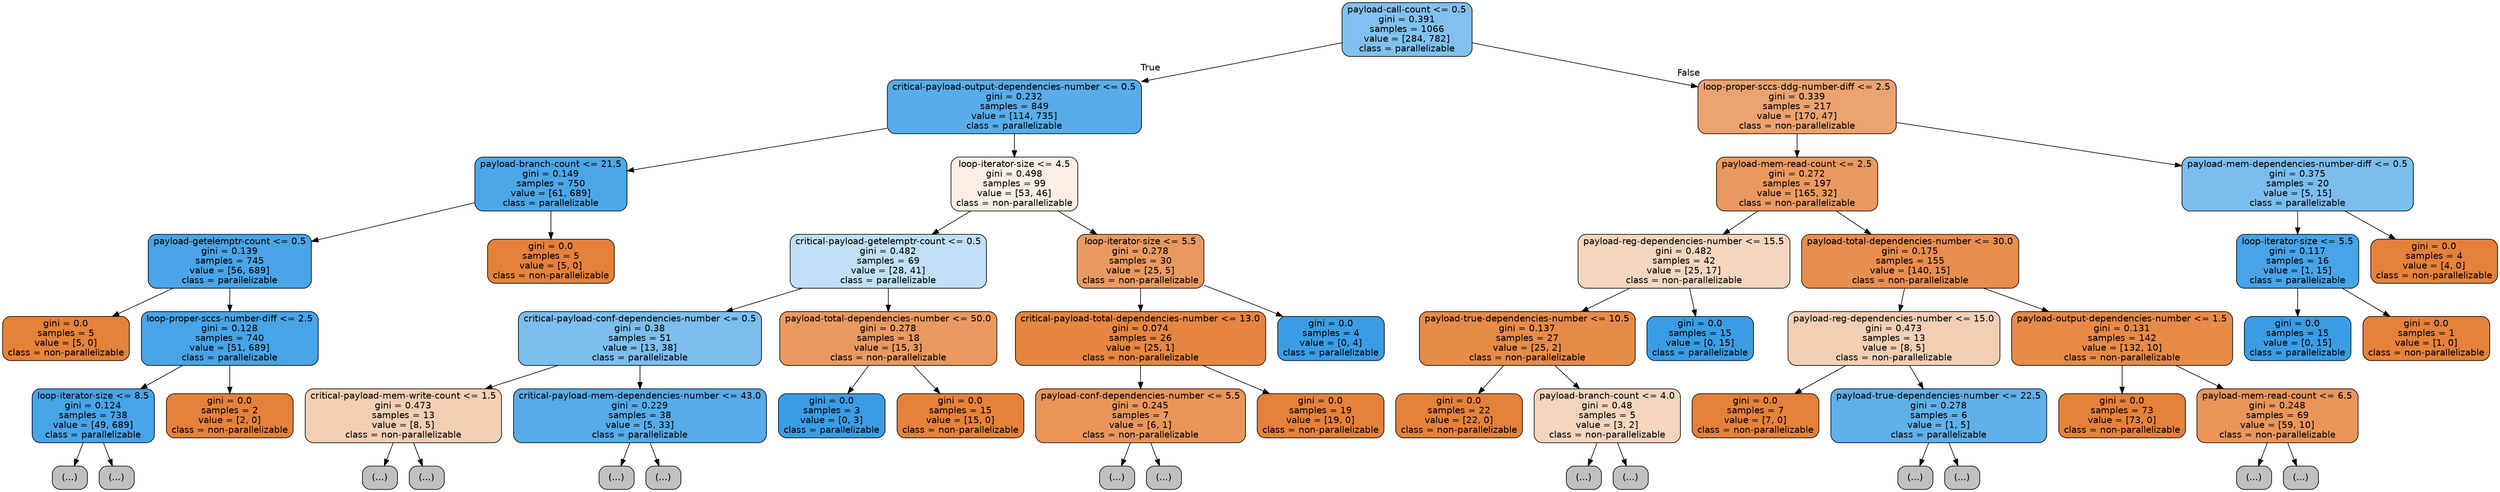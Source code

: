 digraph Tree {
node [shape=box, style="filled, rounded", color="black", fontname=helvetica] ;
edge [fontname=helvetica] ;
0 [label="payload-call-count <= 0.5\ngini = 0.391\nsamples = 1066\nvalue = [284, 782]\nclass = parallelizable", fillcolor="#399de5a2"] ;
1 [label="critical-payload-output-dependencies-number <= 0.5\ngini = 0.232\nsamples = 849\nvalue = [114, 735]\nclass = parallelizable", fillcolor="#399de5d7"] ;
0 -> 1 [labeldistance=2.5, labelangle=45, headlabel="True"] ;
2 [label="payload-branch-count <= 21.5\ngini = 0.149\nsamples = 750\nvalue = [61, 689]\nclass = parallelizable", fillcolor="#399de5e8"] ;
1 -> 2 ;
3 [label="payload-getelemptr-count <= 0.5\ngini = 0.139\nsamples = 745\nvalue = [56, 689]\nclass = parallelizable", fillcolor="#399de5ea"] ;
2 -> 3 ;
4 [label="gini = 0.0\nsamples = 5\nvalue = [5, 0]\nclass = non-parallelizable", fillcolor="#e58139ff"] ;
3 -> 4 ;
5 [label="loop-proper-sccs-number-diff <= 2.5\ngini = 0.128\nsamples = 740\nvalue = [51, 689]\nclass = parallelizable", fillcolor="#399de5ec"] ;
3 -> 5 ;
6 [label="loop-iterator-size <= 8.5\ngini = 0.124\nsamples = 738\nvalue = [49, 689]\nclass = parallelizable", fillcolor="#399de5ed"] ;
5 -> 6 ;
7 [label="(...)", fillcolor="#C0C0C0"] ;
6 -> 7 ;
114 [label="(...)", fillcolor="#C0C0C0"] ;
6 -> 114 ;
115 [label="gini = 0.0\nsamples = 2\nvalue = [2, 0]\nclass = non-parallelizable", fillcolor="#e58139ff"] ;
5 -> 115 ;
116 [label="gini = 0.0\nsamples = 5\nvalue = [5, 0]\nclass = non-parallelizable", fillcolor="#e58139ff"] ;
2 -> 116 ;
117 [label="loop-iterator-size <= 4.5\ngini = 0.498\nsamples = 99\nvalue = [53, 46]\nclass = non-parallelizable", fillcolor="#e5813922"] ;
1 -> 117 ;
118 [label="critical-payload-getelemptr-count <= 0.5\ngini = 0.482\nsamples = 69\nvalue = [28, 41]\nclass = parallelizable", fillcolor="#399de551"] ;
117 -> 118 ;
119 [label="critical-payload-conf-dependencies-number <= 0.5\ngini = 0.38\nsamples = 51\nvalue = [13, 38]\nclass = parallelizable", fillcolor="#399de5a8"] ;
118 -> 119 ;
120 [label="critical-payload-mem-write-count <= 1.5\ngini = 0.473\nsamples = 13\nvalue = [8, 5]\nclass = non-parallelizable", fillcolor="#e5813960"] ;
119 -> 120 ;
121 [label="(...)", fillcolor="#C0C0C0"] ;
120 -> 121 ;
128 [label="(...)", fillcolor="#C0C0C0"] ;
120 -> 128 ;
129 [label="critical-payload-mem-dependencies-number <= 43.0\ngini = 0.229\nsamples = 38\nvalue = [5, 33]\nclass = parallelizable", fillcolor="#399de5d8"] ;
119 -> 129 ;
130 [label="(...)", fillcolor="#C0C0C0"] ;
129 -> 130 ;
143 [label="(...)", fillcolor="#C0C0C0"] ;
129 -> 143 ;
144 [label="payload-total-dependencies-number <= 50.0\ngini = 0.278\nsamples = 18\nvalue = [15, 3]\nclass = non-parallelizable", fillcolor="#e58139cc"] ;
118 -> 144 ;
145 [label="gini = 0.0\nsamples = 3\nvalue = [0, 3]\nclass = parallelizable", fillcolor="#399de5ff"] ;
144 -> 145 ;
146 [label="gini = 0.0\nsamples = 15\nvalue = [15, 0]\nclass = non-parallelizable", fillcolor="#e58139ff"] ;
144 -> 146 ;
147 [label="loop-iterator-size <= 5.5\ngini = 0.278\nsamples = 30\nvalue = [25, 5]\nclass = non-parallelizable", fillcolor="#e58139cc"] ;
117 -> 147 ;
148 [label="critical-payload-total-dependencies-number <= 13.0\ngini = 0.074\nsamples = 26\nvalue = [25, 1]\nclass = non-parallelizable", fillcolor="#e58139f5"] ;
147 -> 148 ;
149 [label="payload-conf-dependencies-number <= 5.5\ngini = 0.245\nsamples = 7\nvalue = [6, 1]\nclass = non-parallelizable", fillcolor="#e58139d4"] ;
148 -> 149 ;
150 [label="(...)", fillcolor="#C0C0C0"] ;
149 -> 150 ;
151 [label="(...)", fillcolor="#C0C0C0"] ;
149 -> 151 ;
152 [label="gini = 0.0\nsamples = 19\nvalue = [19, 0]\nclass = non-parallelizable", fillcolor="#e58139ff"] ;
148 -> 152 ;
153 [label="gini = 0.0\nsamples = 4\nvalue = [0, 4]\nclass = parallelizable", fillcolor="#399de5ff"] ;
147 -> 153 ;
154 [label="loop-proper-sccs-ddg-number-diff <= 2.5\ngini = 0.339\nsamples = 217\nvalue = [170, 47]\nclass = non-parallelizable", fillcolor="#e58139b9"] ;
0 -> 154 [labeldistance=2.5, labelangle=-45, headlabel="False"] ;
155 [label="payload-mem-read-count <= 2.5\ngini = 0.272\nsamples = 197\nvalue = [165, 32]\nclass = non-parallelizable", fillcolor="#e58139ce"] ;
154 -> 155 ;
156 [label="payload-reg-dependencies-number <= 15.5\ngini = 0.482\nsamples = 42\nvalue = [25, 17]\nclass = non-parallelizable", fillcolor="#e5813952"] ;
155 -> 156 ;
157 [label="payload-true-dependencies-number <= 10.5\ngini = 0.137\nsamples = 27\nvalue = [25, 2]\nclass = non-parallelizable", fillcolor="#e58139eb"] ;
156 -> 157 ;
158 [label="gini = 0.0\nsamples = 22\nvalue = [22, 0]\nclass = non-parallelizable", fillcolor="#e58139ff"] ;
157 -> 158 ;
159 [label="payload-branch-count <= 4.0\ngini = 0.48\nsamples = 5\nvalue = [3, 2]\nclass = non-parallelizable", fillcolor="#e5813955"] ;
157 -> 159 ;
160 [label="(...)", fillcolor="#C0C0C0"] ;
159 -> 160 ;
161 [label="(...)", fillcolor="#C0C0C0"] ;
159 -> 161 ;
162 [label="gini = 0.0\nsamples = 15\nvalue = [0, 15]\nclass = parallelizable", fillcolor="#399de5ff"] ;
156 -> 162 ;
163 [label="payload-total-dependencies-number <= 30.0\ngini = 0.175\nsamples = 155\nvalue = [140, 15]\nclass = non-parallelizable", fillcolor="#e58139e4"] ;
155 -> 163 ;
164 [label="payload-reg-dependencies-number <= 15.0\ngini = 0.473\nsamples = 13\nvalue = [8, 5]\nclass = non-parallelizable", fillcolor="#e5813960"] ;
163 -> 164 ;
165 [label="gini = 0.0\nsamples = 7\nvalue = [7, 0]\nclass = non-parallelizable", fillcolor="#e58139ff"] ;
164 -> 165 ;
166 [label="payload-true-dependencies-number <= 22.5\ngini = 0.278\nsamples = 6\nvalue = [1, 5]\nclass = parallelizable", fillcolor="#399de5cc"] ;
164 -> 166 ;
167 [label="(...)", fillcolor="#C0C0C0"] ;
166 -> 167 ;
170 [label="(...)", fillcolor="#C0C0C0"] ;
166 -> 170 ;
171 [label="payload-output-dependencies-number <= 1.5\ngini = 0.131\nsamples = 142\nvalue = [132, 10]\nclass = non-parallelizable", fillcolor="#e58139ec"] ;
163 -> 171 ;
172 [label="gini = 0.0\nsamples = 73\nvalue = [73, 0]\nclass = non-parallelizable", fillcolor="#e58139ff"] ;
171 -> 172 ;
173 [label="payload-mem-read-count <= 6.5\ngini = 0.248\nsamples = 69\nvalue = [59, 10]\nclass = non-parallelizable", fillcolor="#e58139d4"] ;
171 -> 173 ;
174 [label="(...)", fillcolor="#C0C0C0"] ;
173 -> 174 ;
179 [label="(...)", fillcolor="#C0C0C0"] ;
173 -> 179 ;
184 [label="payload-mem-dependencies-number-diff <= 0.5\ngini = 0.375\nsamples = 20\nvalue = [5, 15]\nclass = parallelizable", fillcolor="#399de5aa"] ;
154 -> 184 ;
185 [label="loop-iterator-size <= 5.5\ngini = 0.117\nsamples = 16\nvalue = [1, 15]\nclass = parallelizable", fillcolor="#399de5ee"] ;
184 -> 185 ;
186 [label="gini = 0.0\nsamples = 15\nvalue = [0, 15]\nclass = parallelizable", fillcolor="#399de5ff"] ;
185 -> 186 ;
187 [label="gini = 0.0\nsamples = 1\nvalue = [1, 0]\nclass = non-parallelizable", fillcolor="#e58139ff"] ;
185 -> 187 ;
188 [label="gini = 0.0\nsamples = 4\nvalue = [4, 0]\nclass = non-parallelizable", fillcolor="#e58139ff"] ;
184 -> 188 ;
}